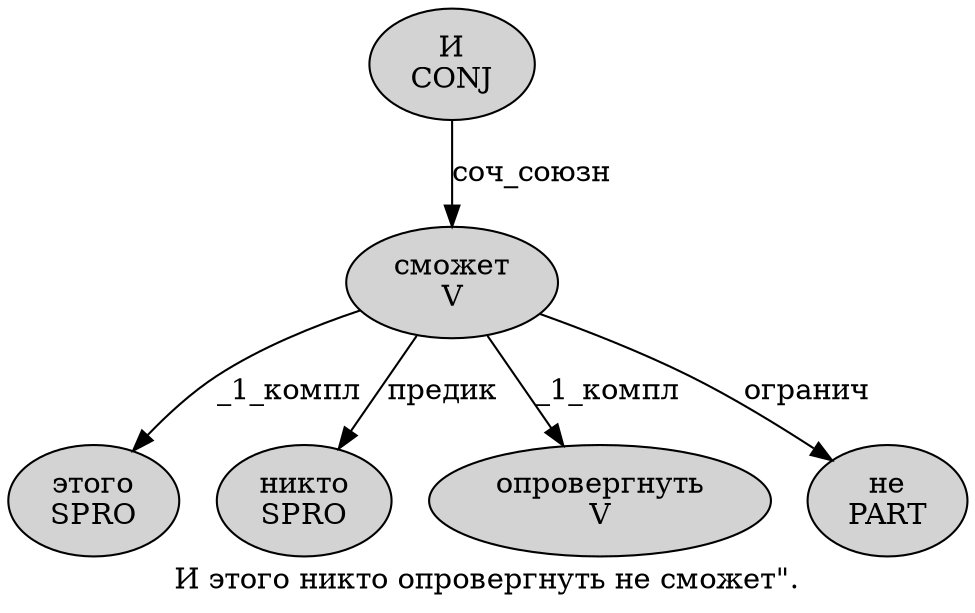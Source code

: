 digraph SENTENCE_992 {
	graph [label="И этого никто опровергнуть не сможет\"."]
	node [style=filled]
		0 [label="И
CONJ" color="" fillcolor=lightgray penwidth=1 shape=ellipse]
		1 [label="этого
SPRO" color="" fillcolor=lightgray penwidth=1 shape=ellipse]
		2 [label="никто
SPRO" color="" fillcolor=lightgray penwidth=1 shape=ellipse]
		3 [label="опровергнуть
V" color="" fillcolor=lightgray penwidth=1 shape=ellipse]
		4 [label="не
PART" color="" fillcolor=lightgray penwidth=1 shape=ellipse]
		5 [label="сможет
V" color="" fillcolor=lightgray penwidth=1 shape=ellipse]
			0 -> 5 [label="соч_союзн"]
			5 -> 1 [label="_1_компл"]
			5 -> 2 [label="предик"]
			5 -> 3 [label="_1_компл"]
			5 -> 4 [label="огранич"]
}